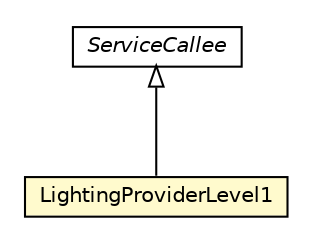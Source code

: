 #!/usr/local/bin/dot
#
# Class diagram 
# Generated by UMLGraph version R5_6-24-gf6e263 (http://www.umlgraph.org/)
#

digraph G {
	edge [fontname="Helvetica",fontsize=10,labelfontname="Helvetica",labelfontsize=10];
	node [fontname="Helvetica",fontsize=10,shape=plaintext];
	nodesep=0.25;
	ranksep=0.5;
	// org.universAAL.middleware.service.ServiceCallee
	c5303305 [label=<<table title="org.universAAL.middleware.service.ServiceCallee" border="0" cellborder="1" cellspacing="0" cellpadding="2" port="p" href="../../../middleware/service/ServiceCallee.html">
		<tr><td><table border="0" cellspacing="0" cellpadding="1">
<tr><td align="center" balign="center"><font face="Helvetica-Oblique"> ServiceCallee </font></td></tr>
		</table></td></tr>
		</table>>, URL="../../../middleware/service/ServiceCallee.html", fontname="Helvetica", fontcolor="black", fontsize=10.0];
	// org.universAAL.samples.lighting.server_regular.LightingProviderLevel1
	c5305367 [label=<<table title="org.universAAL.samples.lighting.server_regular.LightingProviderLevel1" border="0" cellborder="1" cellspacing="0" cellpadding="2" port="p" bgcolor="lemonChiffon" href="./LightingProviderLevel1.html">
		<tr><td><table border="0" cellspacing="0" cellpadding="1">
<tr><td align="center" balign="center"> LightingProviderLevel1 </td></tr>
		</table></td></tr>
		</table>>, URL="./LightingProviderLevel1.html", fontname="Helvetica", fontcolor="black", fontsize=10.0];
	//org.universAAL.samples.lighting.server_regular.LightingProviderLevel1 extends org.universAAL.middleware.service.ServiceCallee
	c5303305:p -> c5305367:p [dir=back,arrowtail=empty];
}

